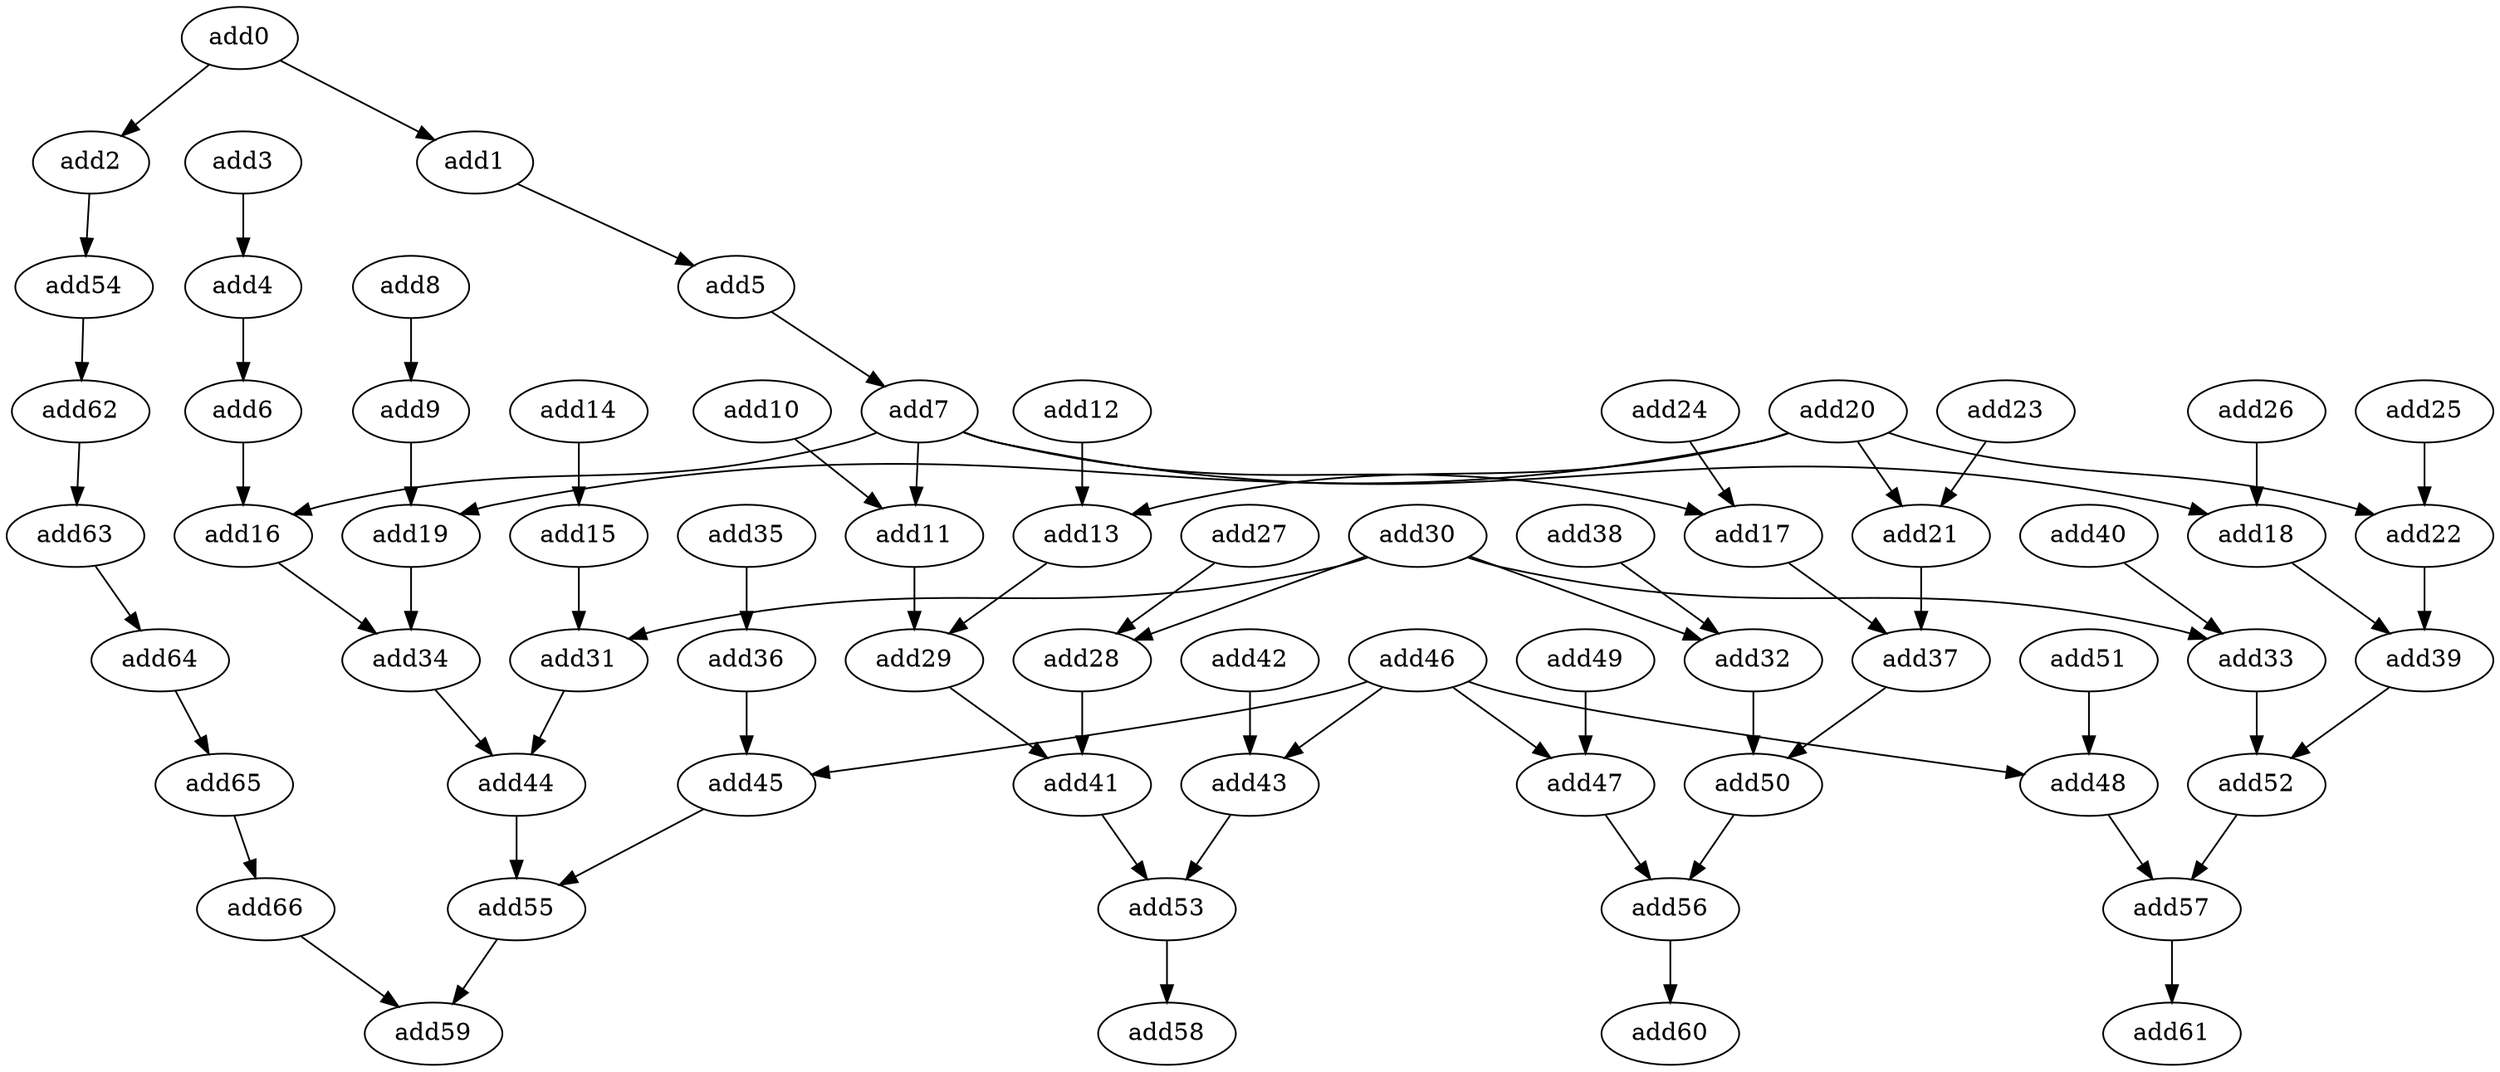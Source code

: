 digraph "G" {
add0 [opcode=add];
add1 [opcode=add];
add2 [opcode=add];
add5 [opcode=add];
add54 [opcode=add];
add3 [opcode=add];
add4 [opcode=add];
add6 [opcode=add];
add7 [opcode=add];
add16 [opcode=add];
add11 [opcode=add];
add17 [opcode=add];
add18 [opcode=add];
add8 [opcode=add];
add9 [opcode=add];
add19 [opcode=add];
add10 [opcode=add];
add29 [opcode=add];
add12 [opcode=add];
add13 [opcode=add];
add14 [opcode=add];
add15 [opcode=add];
add31 [opcode=add];
add34 [opcode=add];
add37 [opcode=add];
add39 [opcode=add];
add20 [opcode=add];
add21 [opcode=add];
add22 [opcode=add];
add23 [opcode=add];
add24 [opcode=add];
add25 [opcode=add];
add26 [opcode=add];
add27 [opcode=add];
add28 [opcode=add];
add41 [opcode=add];
add30 [opcode=add];
add32 [opcode=add];
add33 [opcode=add];
add44 [opcode=add];
add50 [opcode=add];
add52 [opcode=add];
add35 [opcode=add];
add36 [opcode=add];
add45 [opcode=add];
add38 [opcode=add];
add40 [opcode=add];
add53 [opcode=add];
add42 [opcode=add];
add43 [opcode=add];
add55 [opcode=add];
add46 [opcode=add];
add47 [opcode=add];
add48 [opcode=add];
add56 [opcode=add];
add57 [opcode=add];
add49 [opcode=add];
add51 [opcode=add];
add58 [opcode=add];
add59 [opcode=add];
add60 [opcode=add];
add61 [opcode=add];
add62 [opcode=add];
add63 [opcode=add];
add64 [opcode=add];
add65 [opcode=add];
add66 [opcode=add];
add0 -> add1  [key=0];
add0 -> add2  [key=0];
add1 -> add5  [key=0];
add2 -> add54  [key=0];
add5 -> add7  [key=0];
add54 -> add62  [key=0];
add3 -> add4  [key=0];
add4 -> add6  [key=0];
add6 -> add16  [key=0];
add7 -> add11  [key=0];
add7 -> add16  [key=0];
add7 -> add17  [key=0];
add7 -> add18  [key=0];
add16 -> add34  [key=0];
add11 -> add29  [key=0];
add17 -> add37  [key=0];
add18 -> add39  [key=0];
add8 -> add9  [key=0];
add9 -> add19  [key=0];
add19 -> add34  [key=0];
add10 -> add11  [key=0];
add29 -> add41  [key=0];
add12 -> add13  [key=0];
add13 -> add29  [key=0];
add14 -> add15  [key=0];
add15 -> add31  [key=0];
add31 -> add44  [key=0];
add34 -> add44  [key=0];
add37 -> add50  [key=0];
add39 -> add52  [key=0];
add20 -> add13  [key=0];
add20 -> add19  [key=0];
add20 -> add21  [key=0];
add20 -> add22  [key=0];
add21 -> add37  [key=0];
add22 -> add39  [key=0];
add23 -> add21  [key=0];
add24 -> add17  [key=0];
add25 -> add22  [key=0];
add26 -> add18  [key=0];
add27 -> add28  [key=0];
add28 -> add41  [key=0];
add41 -> add53  [key=0];
add30 -> add28  [key=0];
add30 -> add31  [key=0];
add30 -> add32  [key=0];
add30 -> add33  [key=0];
add32 -> add50  [key=0];
add33 -> add52  [key=0];
add44 -> add55  [key=0];
add50 -> add56  [key=0];
add52 -> add57  [key=0];
add35 -> add36  [key=0];
add36 -> add45  [key=0];
add45 -> add55  [key=0];
add38 -> add32  [key=0];
add40 -> add33  [key=0];
add53 -> add58  [key=0];
add42 -> add43  [key=0];
add43 -> add53  [key=0];
add55 -> add59  [key=0];
add46 -> add43  [key=0];
add46 -> add45  [key=0];
add46 -> add47  [key=0];
add46 -> add48  [key=0];
add47 -> add56  [key=0];
add48 -> add57  [key=0];
add56 -> add60  [key=0];
add57 -> add61  [key=0];
add49 -> add47  [key=0];
add51 -> add48  [key=0];
add62 -> add63  [key=0];
add63 -> add64  [key=0];
add64 -> add65  [key=0];
add65 -> add66  [key=0];
add66 -> add59  [key=0];
}
